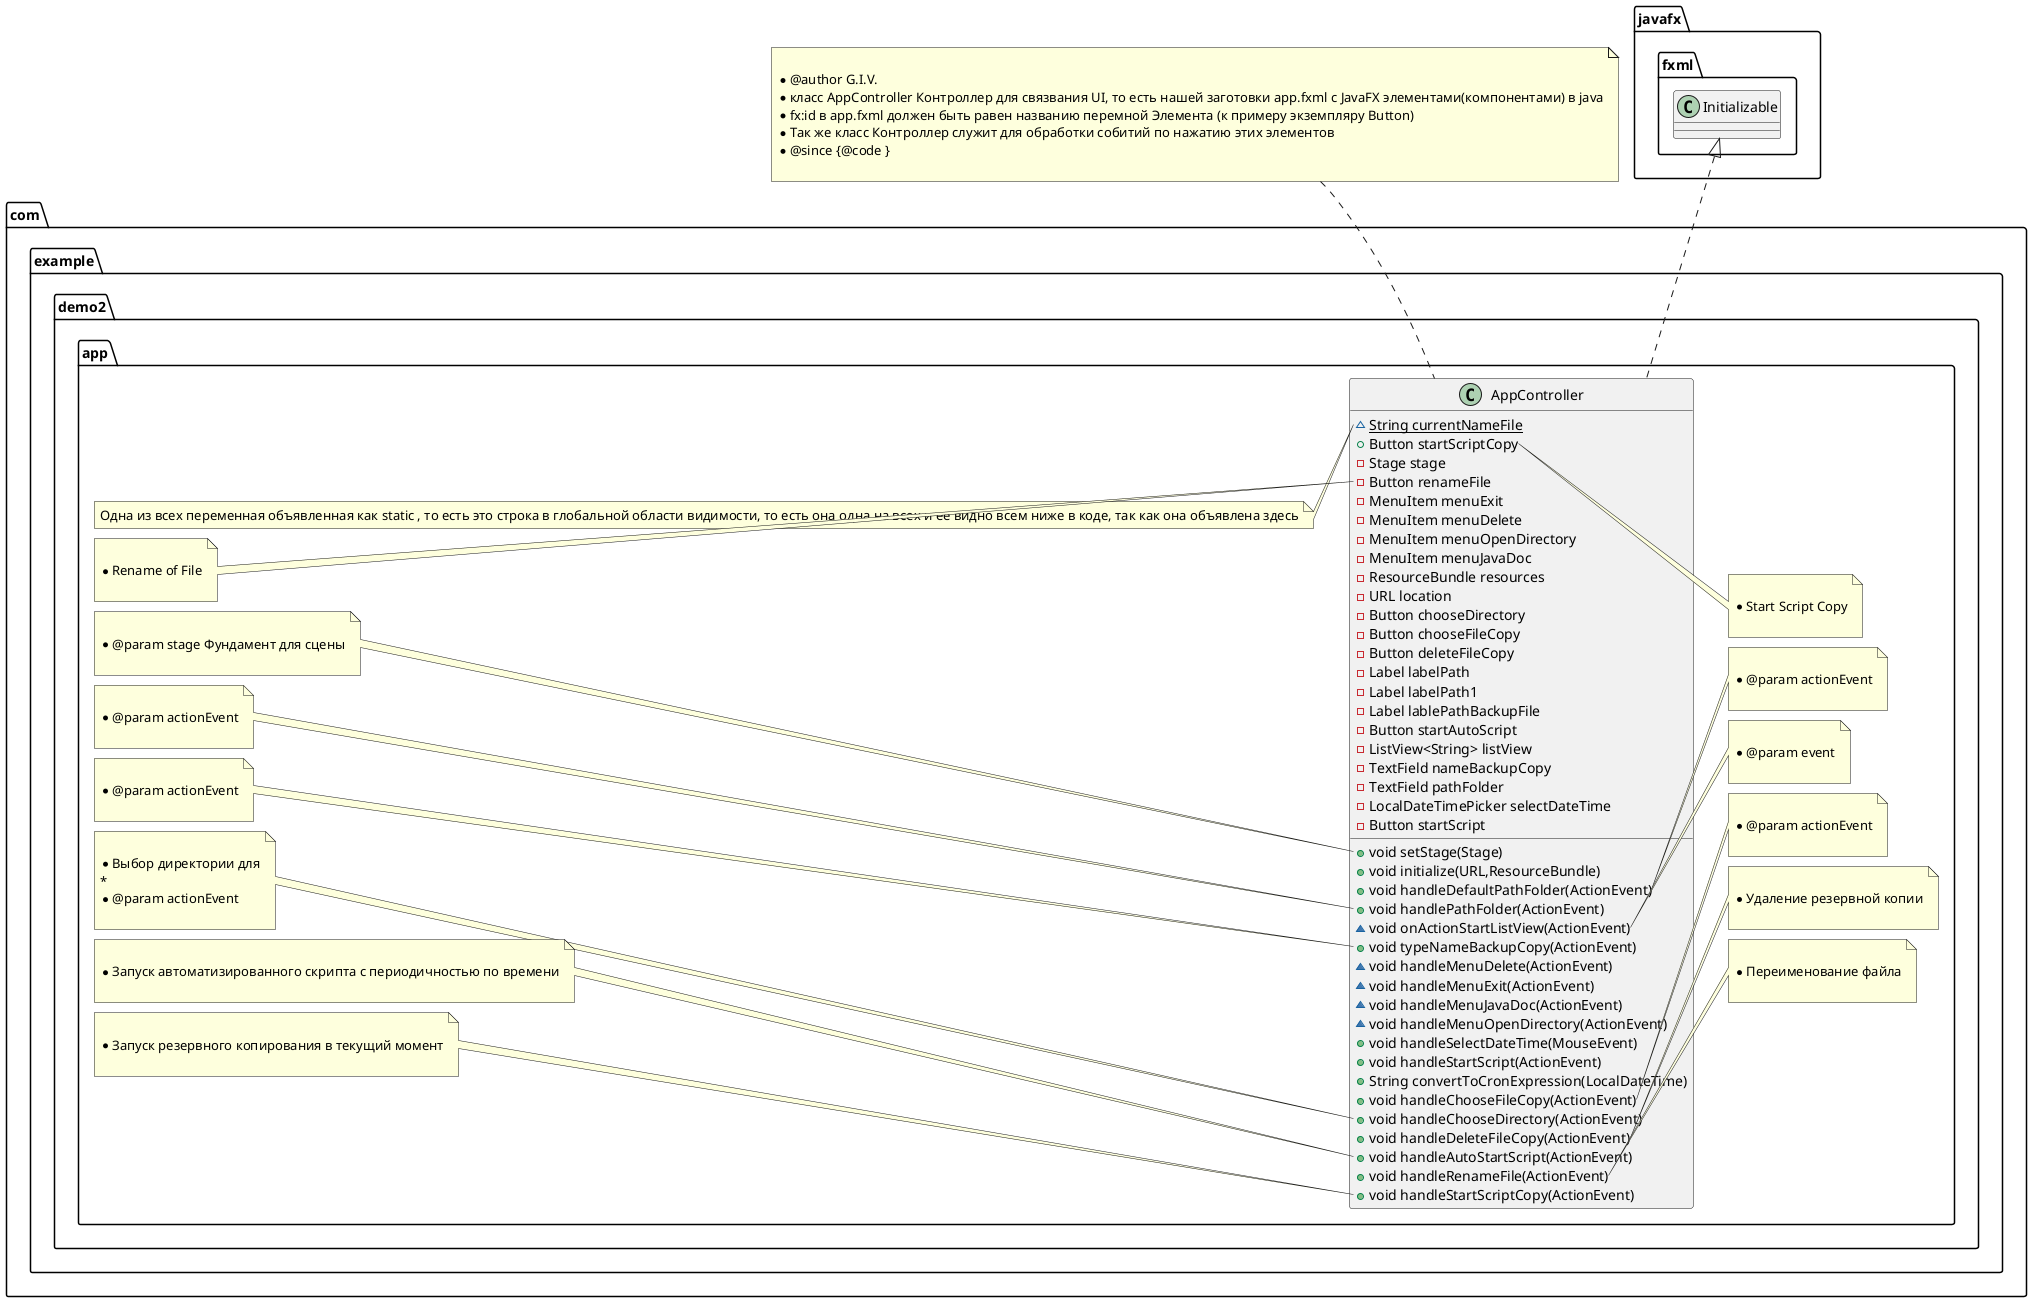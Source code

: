 @startuml
class com.example.demo2.app.AppController {
~ {static} String currentNameFile
+ Button startScriptCopy
- Stage stage
- Button renameFile
- MenuItem menuExit
- MenuItem menuDelete
- MenuItem menuOpenDirectory
- MenuItem menuJavaDoc
- ResourceBundle resources
- URL location
- Button chooseDirectory
- Button chooseFileCopy
- Button deleteFileCopy
- Label labelPath
- Label labelPath1
- Label lablePathBackupFile
- Button startAutoScript
- ListView<String> listView
- TextField nameBackupCopy
- TextField pathFolder
- LocalDateTimePicker selectDateTime
- Button startScript
+ void setStage(Stage)
+ void initialize(URL,ResourceBundle)
+ void handleDefaultPathFolder(ActionEvent)
+ void handlePathFolder(ActionEvent)
~ void onActionStartListView(ActionEvent)
+ void typeNameBackupCopy(ActionEvent)
~ void handleMenuDelete(ActionEvent)
~ void handleMenuExit(ActionEvent)
~ void handleMenuJavaDoc(ActionEvent)
~ void handleMenuOpenDirectory(ActionEvent)
+ void handleSelectDateTime(MouseEvent)
+ void handleStartScript(ActionEvent)
+ String convertToCronExpression(LocalDateTime)
+ void handleChooseFileCopy(ActionEvent)
+ void handleChooseDirectory(ActionEvent)
+ void handleDeleteFileCopy(ActionEvent)
+ void handleAutoStartScript(ActionEvent)
+ void handleRenameFile(ActionEvent)
+ void handleStartScriptCopy(ActionEvent)
}
note top of com.example.demo2.app.AppController

 * @author G.I.V.
 * класс AppController Контроллер для связвания UI, то есть нашей заготовки app.fxml с JavaFX элементами(компонентами) в java
 * fx:id в app.fxml должен быть равен названию перемной Элемента (к примеру экземпляру Button)
 * Так же класс Контроллер служит для обработки собитий по нажатию этих элементов
 * @since {@code }
 
end note
note left of com.example.demo2.app.AppController::currentNameFile
 Одна из всех переменная объявленная как static , то есть это строка в глобальной области видимости, то есть она одна на всех и ее видно всем ниже в коде, так как она объявлена здесь
end note
note right of com.example.demo2.app.AppController::startScriptCopy

     * Start Script Copy
     
end note
note left of com.example.demo2.app.AppController::renameFile

     * Rename of File
     
end note
note left of com.example.demo2.app.AppController::setStage(Stage)

     * @param stage Фундамент для сцены
     
end note
note right of com.example.demo2.app.AppController::handleDefaultPathFolder(ActionEvent)

     * @param actionEvent
     
end note
note left of com.example.demo2.app.AppController::handlePathFolder(ActionEvent)

     * @param actionEvent
     
end note
note right of com.example.demo2.app.AppController::onActionStartListView(ActionEvent)

     * @param event
     
end note
note left of com.example.demo2.app.AppController::typeNameBackupCopy(ActionEvent)

     * @param actionEvent
     
end note
note right of com.example.demo2.app.AppController::handleChooseFileCopy(ActionEvent)

     * @param actionEvent
     
end note
note left of com.example.demo2.app.AppController::handleChooseDirectory(ActionEvent)

     * Выбор директории для
     *
     * @param actionEvent
     
end note
note right of com.example.demo2.app.AppController::handleDeleteFileCopy(ActionEvent)

     * Удаление резервной копии
     
end note
note left of com.example.demo2.app.AppController::handleAutoStartScript(ActionEvent)

     * Запуск автоматизированного скрипта с периодичностью по времени
     
end note
note right of com.example.demo2.app.AppController::handleRenameFile(ActionEvent)

     * Переименование файла
     
end note
note left of com.example.demo2.app.AppController::handleStartScriptCopy(ActionEvent)

     * Запуск резервного копирования в текущий момент
     
end note



javafx.fxml.Initializable <|.. com.example.demo2.app.AppController
@enduml